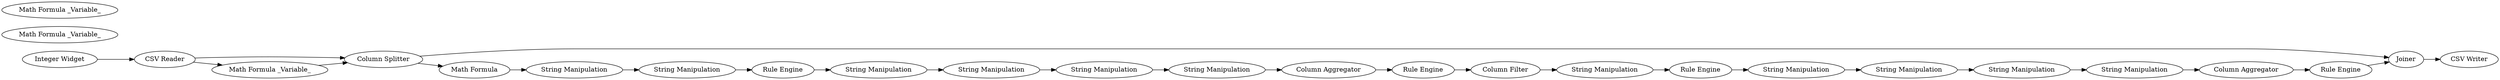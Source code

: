 digraph {
	1 [label="CSV Reader"]
	3 [label="Column Splitter"]
	10 [label="Integer Widget"]
	19 [label="CSV Writer"]
	30 [label="Math Formula _Variable_"]
	33 [label=Joiner]
	5 [label="String Manipulation"]
	7 [label="String Manipulation"]
	8 [label="String Manipulation"]
	9 [label="Rule Engine"]
	11 [label="Math Formula"]
	13 [label="String Manipulation"]
	14 [label="String Manipulation"]
	15 [label="String Manipulation"]
	16 [label="Column Aggregator"]
	17 [label="Rule Engine"]
	20 [label="String Manipulation"]
	21 [label="String Manipulation"]
	22 [label="String Manipulation"]
	24 [label="Column Aggregator"]
	25 [label="Rule Engine"]
	27 [label="Rule Engine"]
	29 [label="String Manipulation"]
	31 [label="String Manipulation"]
	32 [label="Column Filter"]
	36 [label="Math Formula _Variable_"]
	37 [label="Math Formula _Variable_"]
	5 -> 13
	7 -> 8
	8 -> 9
	9 -> 5
	11 -> 7
	13 -> 14
	14 -> 15
	15 -> 16
	16 -> 17
	20 -> 29
	21 -> 22
	22 -> 24
	24 -> 25
	27 -> 20
	29 -> 21
	31 -> 27
	32 -> 31
	1 -> 3
	1 -> 30
	3 -> 11
	3 -> 33
	10 -> 1
	30 -> 3
	33 -> 19
	17 -> 32
	25 -> 33
	rankdir=LR
}
